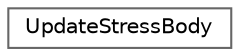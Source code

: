 digraph "类继承关系图"
{
 // LATEX_PDF_SIZE
  bgcolor="transparent";
  edge [fontname=Helvetica,fontsize=10,labelfontname=Helvetica,labelfontsize=10];
  node [fontname=Helvetica,fontsize=10,shape=box,height=0.2,width=0.4];
  rankdir="LR";
  Node0 [id="Node000000",label="UpdateStressBody",height=0.2,width=0.4,color="grey40", fillcolor="white", style="filled",URL="$struct_update_stress_body.html",tooltip=" "];
}
